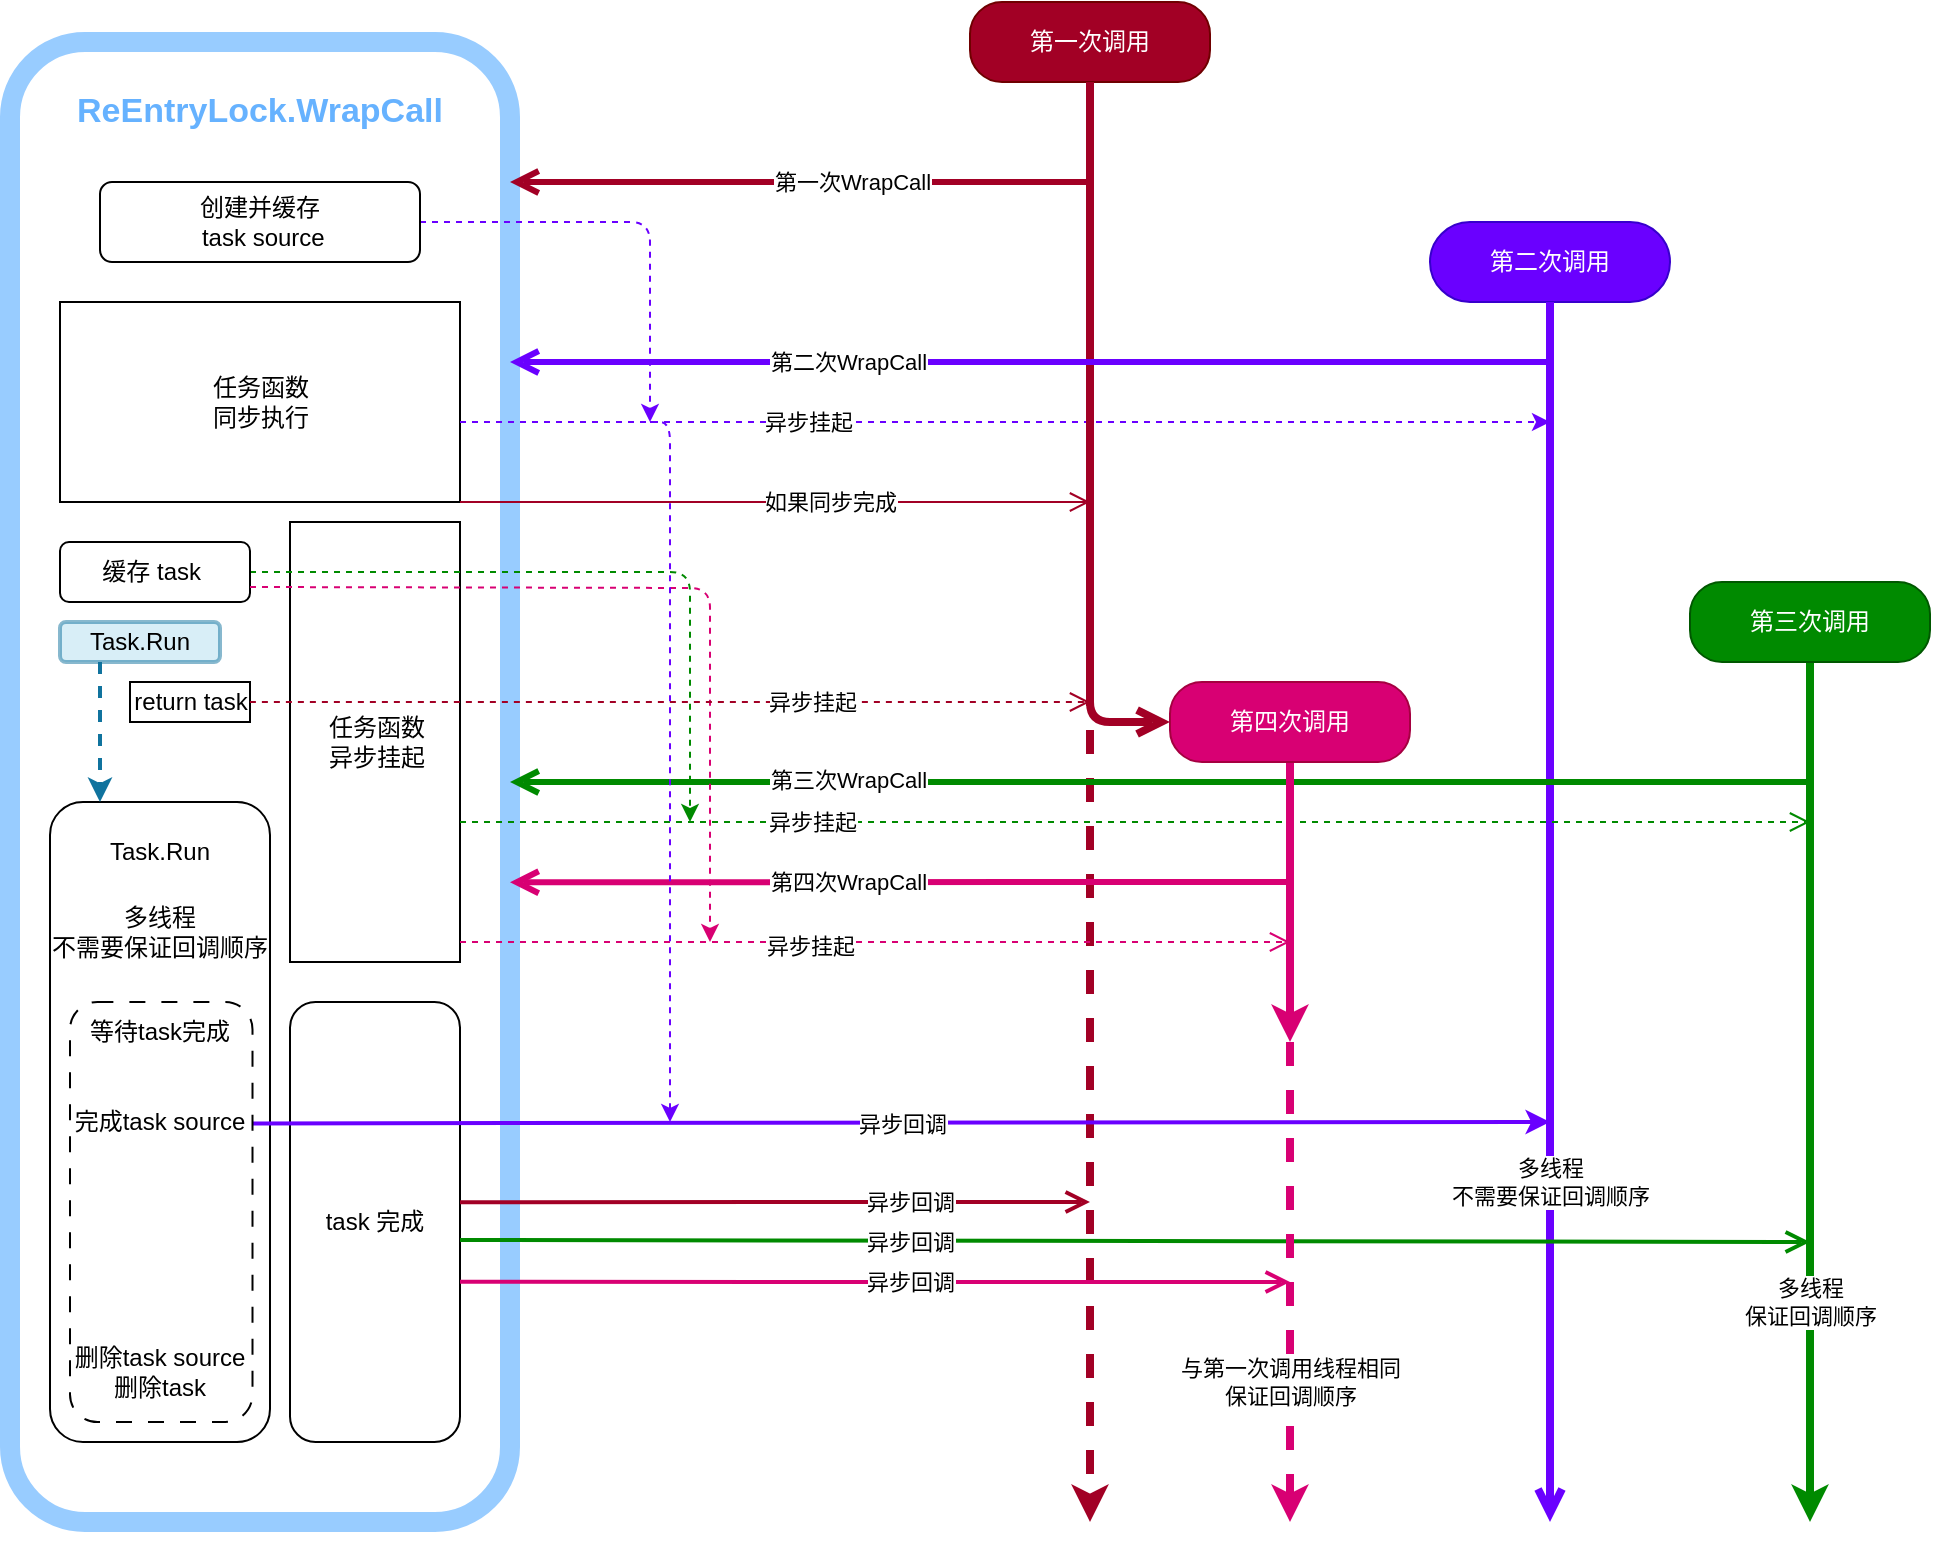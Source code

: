<mxfile>
    <diagram id="s9wcKp3O_u_AmQT7FkL7" name="第 1 页">
        <mxGraphModel dx="926" dy="677" grid="1" gridSize="10" guides="1" tooltips="1" connect="1" arrows="1" fold="1" page="1" pageScale="1" pageWidth="827" pageHeight="1169" math="0" shadow="0">
            <root>
                <mxCell id="0"/>
                <mxCell id="1" parent="0"/>
                <mxCell id="2" value="" style="html=1;points=[];perimeter=orthogonalPerimeter;align=center;strokeWidth=10;fillColor=none;opacity=50;strokeColor=#3399FF;rounded=1;" parent="1" vertex="1">
                    <mxGeometry x="80" y="60" width="250" height="740" as="geometry"/>
                </mxCell>
                <mxCell id="72" value="" style="rounded=1;whiteSpace=wrap;html=1;" vertex="1" parent="1">
                    <mxGeometry x="100" y="440" width="110" height="320" as="geometry"/>
                </mxCell>
                <mxCell id="3" value="" style="html=1;verticalAlign=bottom;endArrow=open;fillColor=#a20025;strokeColor=#A20025;endSize=8;strokeWidth=3;" parent="1" edge="1">
                    <mxGeometry relative="1" as="geometry">
                        <mxPoint x="620" y="130" as="sourcePoint"/>
                        <mxPoint x="330" y="130" as="targetPoint"/>
                    </mxGeometry>
                </mxCell>
                <mxCell id="39" value="第一次WrapCall" style="edgeLabel;html=1;align=center;verticalAlign=middle;resizable=0;points=[];" parent="3" vertex="1" connectable="0">
                    <mxGeometry x="0.084" y="1" relative="1" as="geometry">
                        <mxPoint x="38" y="-1" as="offset"/>
                    </mxGeometry>
                </mxCell>
                <mxCell id="5" value="任务函数&lt;br&gt;同步执行" style="html=1;points=[];perimeter=orthogonalPerimeter;" parent="1" vertex="1">
                    <mxGeometry x="105" y="190" width="200" height="100" as="geometry"/>
                </mxCell>
                <mxCell id="9" value="任务函数&lt;br&gt;异步挂起" style="html=1;points=[];perimeter=orthogonalPerimeter;" parent="1" vertex="1">
                    <mxGeometry x="220" y="300" width="85" height="220" as="geometry"/>
                </mxCell>
                <mxCell id="26" style="edgeStyle=none;html=1;strokeColor=#6A00FF;dashed=1;" parent="1" source="5" edge="1">
                    <mxGeometry relative="1" as="geometry">
                        <mxPoint x="850" y="250" as="targetPoint"/>
                        <mxPoint x="370" y="250" as="sourcePoint"/>
                        <Array as="points"/>
                    </mxGeometry>
                </mxCell>
                <mxCell id="28" value="异步挂起" style="edgeLabel;html=1;align=center;verticalAlign=middle;resizable=0;points=[];" parent="26" vertex="1" connectable="0">
                    <mxGeometry x="0.078" relative="1" as="geometry">
                        <mxPoint x="-120" as="offset"/>
                    </mxGeometry>
                </mxCell>
                <mxCell id="27" style="edgeStyle=none;html=1;strokeColor=#6A00FF;dashed=1;" parent="1" source="13" edge="1">
                    <mxGeometry relative="1" as="geometry">
                        <mxPoint x="400" y="250" as="targetPoint"/>
                        <Array as="points">
                            <mxPoint x="400" y="150"/>
                        </Array>
                    </mxGeometry>
                </mxCell>
                <mxCell id="13" value="创建并缓存&lt;br&gt;&amp;nbsp;task source" style="rounded=1;whiteSpace=wrap;html=1;" parent="1" vertex="1">
                    <mxGeometry x="125" y="130" width="160" height="40" as="geometry"/>
                </mxCell>
                <mxCell id="45" style="edgeStyle=none;html=1;strokeColor=#008A00;exitX=1;exitY=0.5;exitDx=0;exitDy=0;fillColor=#60a917;dashed=1;" parent="1" source="14" edge="1">
                    <mxGeometry relative="1" as="geometry">
                        <mxPoint x="420" y="450" as="targetPoint"/>
                        <Array as="points">
                            <mxPoint x="420" y="325"/>
                        </Array>
                    </mxGeometry>
                </mxCell>
                <mxCell id="14" value="缓存 task&amp;nbsp;" style="rounded=1;whiteSpace=wrap;html=1;" parent="1" vertex="1">
                    <mxGeometry x="105" y="310" width="95" height="30" as="geometry"/>
                </mxCell>
                <mxCell id="15" value="task 完成" style="rounded=1;whiteSpace=wrap;html=1;" parent="1" vertex="1">
                    <mxGeometry x="220" y="540" width="85" height="220" as="geometry"/>
                </mxCell>
                <mxCell id="59" style="edgeStyle=none;html=1;dashed=1;strokeColor=#A20025;fillColor=#e51400;strokeWidth=4;" parent="1" edge="1">
                    <mxGeometry relative="1" as="geometry">
                        <mxPoint x="620" y="800" as="targetPoint"/>
                        <mxPoint x="620" y="380" as="sourcePoint"/>
                    </mxGeometry>
                </mxCell>
                <mxCell id="17" value="第一次调用" style="rounded=1;whiteSpace=wrap;html=1;arcSize=40;fontColor=#ffffff;fillColor=#a20025;strokeColor=#6F0000;" parent="1" vertex="1">
                    <mxGeometry x="560" y="40" width="120" height="40" as="geometry"/>
                </mxCell>
                <mxCell id="18" value="" style="edgeStyle=orthogonalEdgeStyle;html=1;verticalAlign=bottom;endArrow=open;endSize=8;strokeColor=#A20025;exitX=0.5;exitY=1;exitDx=0;exitDy=0;entryX=0;entryY=0.5;entryDx=0;entryDy=0;strokeWidth=4;" parent="1" source="17" target="50" edge="1">
                    <mxGeometry relative="1" as="geometry">
                        <mxPoint x="620" y="510" as="targetPoint"/>
                    </mxGeometry>
                </mxCell>
                <mxCell id="20" value="第二次调用" style="rounded=1;whiteSpace=wrap;html=1;arcSize=50;fontColor=#ffffff;fillColor=#6a00ff;strokeColor=#3700CC;" parent="1" vertex="1">
                    <mxGeometry x="790" y="150" width="120" height="40" as="geometry"/>
                </mxCell>
                <mxCell id="21" value="" style="edgeStyle=orthogonalEdgeStyle;html=1;verticalAlign=bottom;endArrow=open;endSize=8;strokeColor=#6A00FF;exitX=0.5;exitY=1;exitDx=0;exitDy=0;fillColor=#6a00ff;strokeWidth=4;" parent="1" source="20" edge="1">
                    <mxGeometry relative="1" as="geometry">
                        <mxPoint x="850" y="800" as="targetPoint"/>
                    </mxGeometry>
                </mxCell>
                <mxCell id="33" value="多线程&lt;br&gt;不需要保证回调顺序" style="edgeLabel;html=1;align=center;verticalAlign=middle;resizable=0;points=[];" parent="21" vertex="1" connectable="0">
                    <mxGeometry x="-0.929" y="-1" relative="1" as="geometry">
                        <mxPoint x="1" y="418" as="offset"/>
                    </mxGeometry>
                </mxCell>
                <mxCell id="22" value="" style="html=1;verticalAlign=bottom;endArrow=open;fillColor=#6a00ff;strokeColor=#6A00FF;endSize=8;strokeWidth=3;" parent="1" edge="1">
                    <mxGeometry relative="1" as="geometry">
                        <mxPoint x="850" y="220" as="sourcePoint"/>
                        <mxPoint x="330" y="220" as="targetPoint"/>
                    </mxGeometry>
                </mxCell>
                <mxCell id="40" value="第二次WrapCall" style="edgeLabel;html=1;align=center;verticalAlign=middle;resizable=0;points=[];" parent="22" vertex="1" connectable="0">
                    <mxGeometry x="-0.12" relative="1" as="geometry">
                        <mxPoint x="-122" as="offset"/>
                    </mxGeometry>
                </mxCell>
                <mxCell id="30" style="edgeStyle=none;html=1;strokeColor=#6A00FF;exitX=1.002;exitY=0.289;exitDx=0;exitDy=0;exitPerimeter=0;strokeWidth=2;" parent="1" source="29" edge="1">
                    <mxGeometry relative="1" as="geometry">
                        <mxPoint x="850" y="600" as="targetPoint"/>
                        <Array as="points"/>
                        <mxPoint x="380" y="640" as="sourcePoint"/>
                    </mxGeometry>
                </mxCell>
                <mxCell id="31" value="异步回调" style="edgeLabel;html=1;align=center;verticalAlign=middle;resizable=0;points=[];" parent="30" vertex="1" connectable="0">
                    <mxGeometry x="0.059" y="-1" relative="1" as="geometry">
                        <mxPoint x="-19" y="-1" as="offset"/>
                    </mxGeometry>
                </mxCell>
                <mxCell id="29" value="" style="rounded=1;whiteSpace=wrap;html=1;dashed=1;dashPattern=8 8;" parent="1" vertex="1">
                    <mxGeometry x="110" y="540" width="91.25" height="210" as="geometry"/>
                </mxCell>
                <mxCell id="36" style="edgeStyle=none;html=1;strokeColor=#008A00;fillColor=#60a917;strokeWidth=4;" parent="1" source="34" edge="1">
                    <mxGeometry relative="1" as="geometry">
                        <mxPoint x="980" y="800" as="targetPoint"/>
                    </mxGeometry>
                </mxCell>
                <mxCell id="49" value="多线程&lt;br&gt;保证回调顺序" style="edgeLabel;html=1;align=center;verticalAlign=middle;resizable=0;points=[];" parent="36" vertex="1" connectable="0">
                    <mxGeometry x="-0.227" relative="1" as="geometry">
                        <mxPoint y="154" as="offset"/>
                    </mxGeometry>
                </mxCell>
                <mxCell id="34" value="第三次调用" style="rounded=1;whiteSpace=wrap;html=1;arcSize=40;fontColor=#ffffff;fillColor=#008A00;strokeColor=#005700;" parent="1" vertex="1">
                    <mxGeometry x="920" y="330" width="120" height="40" as="geometry"/>
                </mxCell>
                <mxCell id="37" value="" style="html=1;verticalAlign=bottom;endArrow=open;fillColor=#60a917;strokeColor=#008A00;endSize=8;entryX=1;entryY=0.5;entryDx=0;entryDy=0;entryPerimeter=0;strokeWidth=3;" parent="1" target="2" edge="1">
                    <mxGeometry relative="1" as="geometry">
                        <mxPoint x="980" y="430" as="sourcePoint"/>
                        <mxPoint x="350" y="430" as="targetPoint"/>
                    </mxGeometry>
                </mxCell>
                <mxCell id="42" value="第三次WrapCall" style="edgeLabel;html=1;align=center;verticalAlign=middle;resizable=0;points=[];" parent="37" vertex="1" connectable="0">
                    <mxGeometry x="-0.286" y="2" relative="1" as="geometry">
                        <mxPoint x="-249" y="-3" as="offset"/>
                    </mxGeometry>
                </mxCell>
                <mxCell id="43" value="" style="html=1;verticalAlign=bottom;endArrow=open;dashed=1;endSize=8;fillColor=#60a917;strokeColor=#008A00;" parent="1" source="9" edge="1">
                    <mxGeometry relative="1" as="geometry">
                        <mxPoint x="980" y="450" as="targetPoint"/>
                        <mxPoint x="350" y="450" as="sourcePoint"/>
                    </mxGeometry>
                </mxCell>
                <mxCell id="44" value="异步挂起" style="edgeLabel;html=1;align=center;verticalAlign=middle;resizable=0;points=[];" parent="43" vertex="1" connectable="0">
                    <mxGeometry x="0.082" y="-2" relative="1" as="geometry">
                        <mxPoint x="-189" y="-2" as="offset"/>
                    </mxGeometry>
                </mxCell>
                <mxCell id="46" value="" style="html=1;verticalAlign=bottom;endArrow=open;endSize=8;exitX=1;exitY=0.541;exitDx=0;exitDy=0;fillColor=#60a917;strokeColor=#008A00;exitPerimeter=0;strokeWidth=2;" parent="1" source="15" edge="1">
                    <mxGeometry relative="1" as="geometry">
                        <mxPoint x="980" y="660" as="targetPoint"/>
                        <mxPoint x="220" y="690" as="sourcePoint"/>
                    </mxGeometry>
                </mxCell>
                <mxCell id="47" value="异步回调" style="edgeLabel;html=1;align=center;verticalAlign=middle;resizable=0;points=[];" parent="46" vertex="1" connectable="0">
                    <mxGeometry x="0.143" relative="1" as="geometry">
                        <mxPoint x="-161" as="offset"/>
                    </mxGeometry>
                </mxCell>
                <mxCell id="51" style="edgeStyle=none;html=1;strokeColor=#D80073;fillColor=#d80073;strokeWidth=4;" parent="1" source="50" edge="1">
                    <mxGeometry relative="1" as="geometry">
                        <mxPoint x="720" y="560" as="targetPoint"/>
                    </mxGeometry>
                </mxCell>
                <mxCell id="50" value="第四次调用" style="rounded=1;whiteSpace=wrap;html=1;arcSize=40;fontColor=#ffffff;fillColor=#D80073;strokeColor=#A50040;" parent="1" vertex="1">
                    <mxGeometry x="660" y="380" width="120" height="40" as="geometry"/>
                </mxCell>
                <mxCell id="52" value="" style="html=1;verticalAlign=bottom;endArrow=open;fillColor=#d80073;strokeColor=#D80073;endSize=8;entryX=0.997;entryY=0.507;entryDx=0;entryDy=0;entryPerimeter=0;strokeWidth=3;" parent="1" edge="1">
                    <mxGeometry relative="1" as="geometry">
                        <mxPoint x="720" y="480" as="sourcePoint"/>
                        <mxPoint x="330" y="480.11" as="targetPoint"/>
                    </mxGeometry>
                </mxCell>
                <mxCell id="53" value="第四次WrapCall" style="edgeLabel;html=1;align=center;verticalAlign=middle;resizable=0;points=[];" parent="52" vertex="1" connectable="0">
                    <mxGeometry x="-0.286" y="2" relative="1" as="geometry">
                        <mxPoint x="-82" y="-2" as="offset"/>
                    </mxGeometry>
                </mxCell>
                <mxCell id="56" value="" style="html=1;verticalAlign=bottom;endArrow=open;dashed=1;endSize=8;fillColor=#d80073;strokeColor=#D80073;" parent="1" source="9" edge="1">
                    <mxGeometry relative="1" as="geometry">
                        <mxPoint x="720" y="510" as="targetPoint"/>
                        <mxPoint x="310" y="510" as="sourcePoint"/>
                    </mxGeometry>
                </mxCell>
                <mxCell id="57" value="异步挂起" style="edgeLabel;html=1;align=center;verticalAlign=middle;resizable=0;points=[];" parent="56" vertex="1" connectable="0">
                    <mxGeometry x="0.082" y="-2" relative="1" as="geometry">
                        <mxPoint x="-50" as="offset"/>
                    </mxGeometry>
                </mxCell>
                <mxCell id="58" style="edgeStyle=none;html=1;strokeColor=#D80073;exitX=1;exitY=0.75;exitDx=0;exitDy=0;fillColor=#d80073;dashed=1;" parent="1" source="14" edge="1">
                    <mxGeometry relative="1" as="geometry">
                        <mxPoint x="430" y="510" as="targetPoint"/>
                        <mxPoint x="295" y="410" as="sourcePoint"/>
                        <Array as="points">
                            <mxPoint x="430" y="333"/>
                            <mxPoint x="430" y="410"/>
                        </Array>
                    </mxGeometry>
                </mxCell>
                <mxCell id="60" style="edgeStyle=none;html=1;dashed=1;strokeColor=#D80073;fillColor=#d80073;strokeWidth=4;" parent="1" edge="1">
                    <mxGeometry relative="1" as="geometry">
                        <mxPoint x="720" y="800" as="targetPoint"/>
                        <mxPoint x="720" y="560" as="sourcePoint"/>
                    </mxGeometry>
                </mxCell>
                <mxCell id="65" value="与第一次调用线程相同&lt;br&gt;保证回调顺序" style="edgeLabel;html=1;align=center;verticalAlign=middle;resizable=0;points=[];" parent="60" vertex="1" connectable="0">
                    <mxGeometry x="-0.593" y="2" relative="1" as="geometry">
                        <mxPoint x="-2" y="121" as="offset"/>
                    </mxGeometry>
                </mxCell>
                <mxCell id="63" value="" style="html=1;verticalAlign=bottom;endArrow=open;endSize=8;exitX=1;exitY=0.636;exitDx=0;exitDy=0;fillColor=#d80073;strokeColor=#D80073;exitPerimeter=0;strokeWidth=2;" parent="1" source="15" edge="1">
                    <mxGeometry relative="1" as="geometry">
                        <mxPoint x="720" y="680" as="targetPoint"/>
                        <mxPoint x="220" y="710" as="sourcePoint"/>
                    </mxGeometry>
                </mxCell>
                <mxCell id="64" value="异步回调" style="edgeLabel;html=1;align=center;verticalAlign=middle;resizable=0;points=[];" parent="63" vertex="1" connectable="0">
                    <mxGeometry x="0.143" relative="1" as="geometry">
                        <mxPoint x="-12" as="offset"/>
                    </mxGeometry>
                </mxCell>
                <mxCell id="66" style="edgeStyle=none;html=1;strokeColor=#6A00FF;dashed=1;" parent="1" edge="1">
                    <mxGeometry relative="1" as="geometry">
                        <mxPoint x="410" y="600" as="targetPoint"/>
                        <mxPoint x="400" y="250" as="sourcePoint"/>
                        <Array as="points">
                            <mxPoint x="410" y="250"/>
                        </Array>
                    </mxGeometry>
                </mxCell>
                <mxCell id="67" value="&lt;span style=&quot;&quot;&gt;return task&lt;/span&gt;" style="html=1;points=[];perimeter=orthogonalPerimeter;" vertex="1" parent="1">
                    <mxGeometry x="140" y="380" width="60" height="20" as="geometry"/>
                </mxCell>
                <mxCell id="68" value="" style="html=1;verticalAlign=bottom;endArrow=open;endSize=8;fillColor=#a20025;strokeColor=#A20025;" edge="1" parent="1" source="5">
                    <mxGeometry relative="1" as="geometry">
                        <mxPoint x="620" y="290" as="targetPoint"/>
                        <mxPoint x="305" y="270" as="sourcePoint"/>
                    </mxGeometry>
                </mxCell>
                <mxCell id="69" value="如果同步完成" style="edgeLabel;html=1;align=center;verticalAlign=middle;resizable=0;points=[];" vertex="1" connectable="0" parent="68">
                    <mxGeometry x="0.143" relative="1" as="geometry">
                        <mxPoint x="5" as="offset"/>
                    </mxGeometry>
                </mxCell>
                <mxCell id="70" value="" style="html=1;verticalAlign=bottom;endArrow=open;endSize=8;exitX=1;exitY=0.455;exitDx=0;exitDy=0;fillColor=#60a917;strokeColor=#A20025;exitPerimeter=0;strokeWidth=2;" edge="1" parent="1" source="15">
                    <mxGeometry relative="1" as="geometry">
                        <mxPoint x="620" y="640" as="targetPoint"/>
                        <mxPoint x="310" y="670.0" as="sourcePoint"/>
                    </mxGeometry>
                </mxCell>
                <mxCell id="71" value="异步回调" style="edgeLabel;html=1;align=center;verticalAlign=middle;resizable=0;points=[];" vertex="1" connectable="0" parent="70">
                    <mxGeometry x="0.143" relative="1" as="geometry">
                        <mxPoint x="45" as="offset"/>
                    </mxGeometry>
                </mxCell>
                <mxCell id="75" value="等待task完成" style="text;html=1;strokeColor=none;fillColor=none;align=center;verticalAlign=middle;whiteSpace=wrap;rounded=0;dashed=1;dashPattern=8 8;strokeWidth=10;opacity=50;" vertex="1" parent="1">
                    <mxGeometry x="110" y="540" width="90" height="30" as="geometry"/>
                </mxCell>
                <mxCell id="76" value="完成task source" style="text;html=1;strokeColor=none;fillColor=none;align=center;verticalAlign=middle;whiteSpace=wrap;rounded=0;dashed=1;dashPattern=8 8;strokeWidth=10;opacity=50;" vertex="1" parent="1">
                    <mxGeometry x="110" y="585" width="90" height="30" as="geometry"/>
                </mxCell>
                <mxCell id="77" value="删除task source&lt;br&gt;删除task" style="text;html=1;strokeColor=none;fillColor=none;align=center;verticalAlign=middle;whiteSpace=wrap;rounded=0;dashed=1;dashPattern=8 8;strokeWidth=10;opacity=50;" vertex="1" parent="1">
                    <mxGeometry x="110" y="710" width="90" height="30" as="geometry"/>
                </mxCell>
                <mxCell id="86" style="edgeStyle=none;html=1;strokeColor=#10739e;exitX=0.25;exitY=1;exitDx=0;exitDy=0;dashed=1;fillColor=#b1ddf0;strokeWidth=2;" edge="1" parent="1" source="84">
                    <mxGeometry relative="1" as="geometry">
                        <mxPoint x="125" y="440" as="targetPoint"/>
                    </mxGeometry>
                </mxCell>
                <mxCell id="84" value="Task.Run" style="rounded=1;whiteSpace=wrap;html=1;strokeWidth=2;fillColor=#b1ddf0;opacity=50;strokeColor=#10739e;" vertex="1" parent="1">
                    <mxGeometry x="105" y="350" width="80" height="20" as="geometry"/>
                </mxCell>
                <mxCell id="4" value="" style="html=1;verticalAlign=bottom;endArrow=open;dashed=1;endSize=8;fillColor=#a20025;strokeColor=#A20025;exitX=0.999;exitY=0.502;exitDx=0;exitDy=0;exitPerimeter=0;" parent="1" source="67" edge="1">
                    <mxGeometry relative="1" as="geometry">
                        <mxPoint x="620" y="390" as="targetPoint"/>
                    </mxGeometry>
                </mxCell>
                <mxCell id="41" value="异步挂起" style="edgeLabel;html=1;align=center;verticalAlign=middle;resizable=0;points=[];" parent="4" vertex="1" connectable="0">
                    <mxGeometry x="0.082" y="-2" relative="1" as="geometry">
                        <mxPoint x="53" y="-2" as="offset"/>
                    </mxGeometry>
                </mxCell>
                <mxCell id="73" value="Task.Run" style="text;html=1;strokeColor=none;fillColor=none;align=center;verticalAlign=middle;whiteSpace=wrap;rounded=0;strokeWidth=10;opacity=50;dashed=1;dashPattern=8 8;" vertex="1" parent="1">
                    <mxGeometry x="125" y="450" width="60" height="30" as="geometry"/>
                </mxCell>
                <mxCell id="87" value="多线程&lt;br&gt;不需要保证回调顺序" style="text;html=1;strokeColor=none;fillColor=none;align=center;verticalAlign=middle;whiteSpace=wrap;rounded=0;dashed=1;dashPattern=8 8;strokeWidth=10;fontFamily=Helvetica;fontSize=12;fontColor=default;opacity=50;" vertex="1" parent="1">
                    <mxGeometry x="100" y="490" width="110" height="30" as="geometry"/>
                </mxCell>
                <mxCell id="88" value="ReEntryLock.WrapCall" style="text;html=1;strokeColor=none;fillColor=none;align=center;verticalAlign=middle;whiteSpace=wrap;rounded=0;dashed=1;dashPattern=8 8;strokeWidth=10;fontFamily=Helvetica;fontSize=17;fontColor=#66B2FF;opacity=50;fontStyle=1" vertex="1" parent="1">
                    <mxGeometry x="115" y="70" width="180" height="50" as="geometry"/>
                </mxCell>
            </root>
        </mxGraphModel>
    </diagram>
</mxfile>